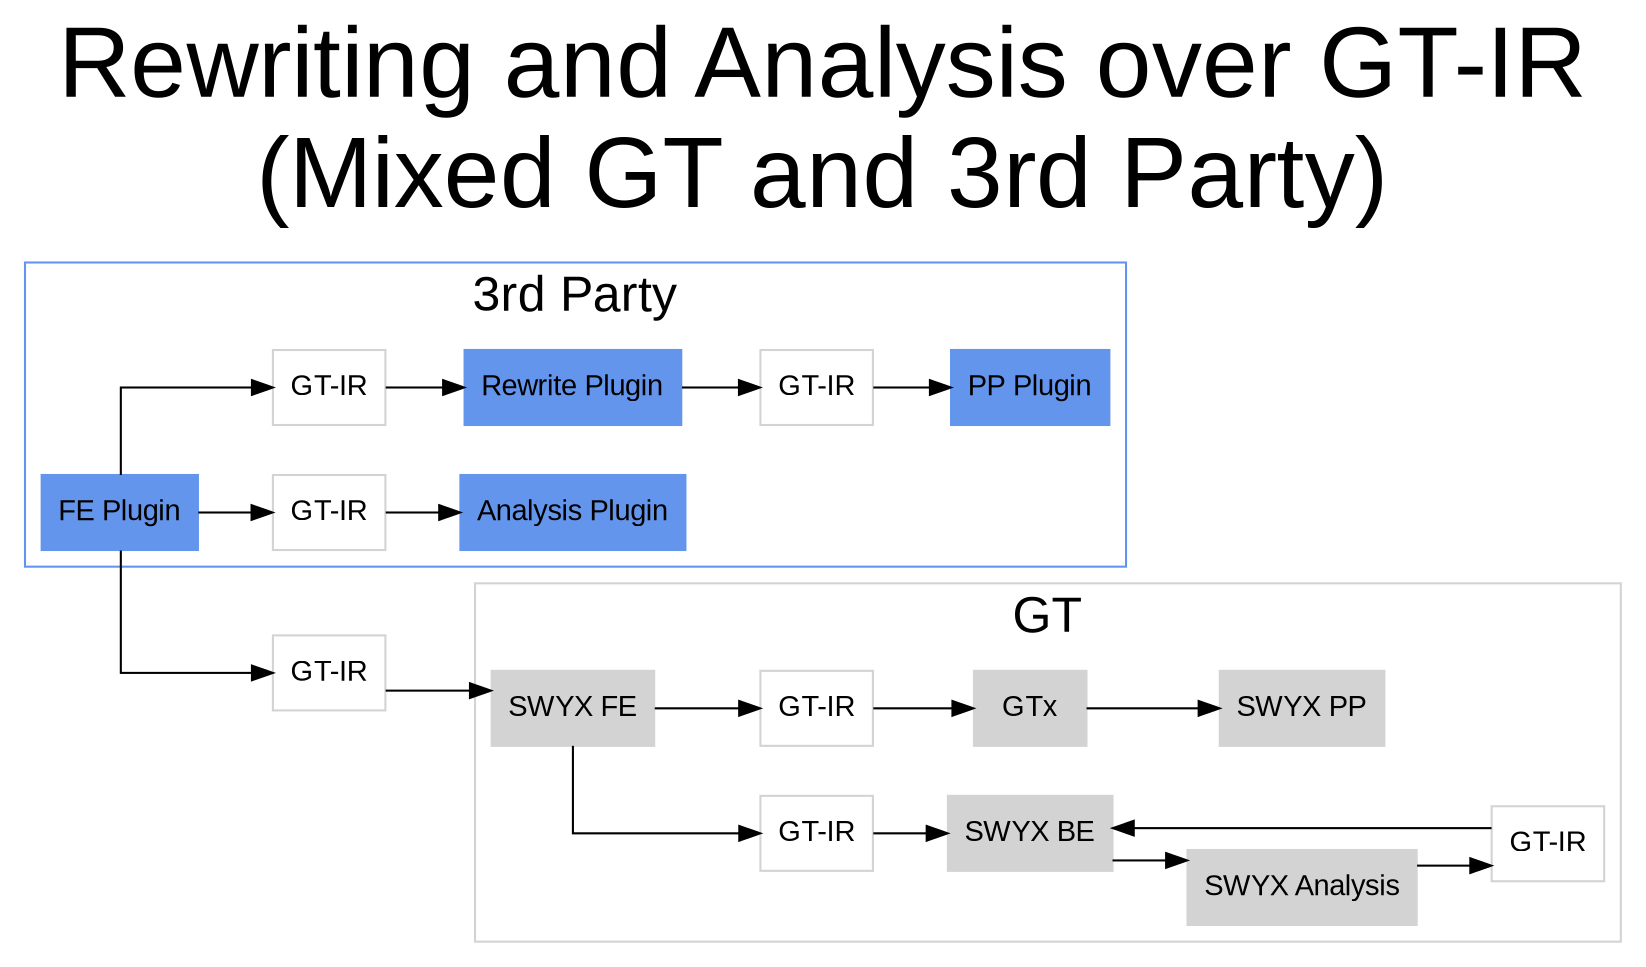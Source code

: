 digraph quadtree {
	// title
	labelloc="t";
	label="Rewriting and Analysis over GT-IR\n(Mixed GT and 3rd Party)";
	fontsize="48";
	rankdir="LR";
	graph [splines=ortho, nodesep=0.33];
	graph [fontname = "arial"];
 	node [fontname = "arial"];
 	edge [fontname = "arial"];

	subgraph cluster_gt
	{
		label="GT";
		fontsize="24";
		color=lightgrey;

		node [shape=box, style=filled, color=lightgrey]; "SWYX FE", "SWYX BE", "SWYX Analysis", GTx, "SWYX PP"
		node [shape=box, style=hollow, color=lightgrey]; gtir_swyxfe2swyxbe [label="GT-IR"]
		node [shape=box, style=hollow, color=lightgrey]; gtir_swyxfe2gtx [label="GT-IR"]
		node [shape=box, style=hollow, color=lightgrey]; gtir_swyxanalysis2swyxbe [label="GT-IR"]
	}

	node [shape=box, style=hollow, color=lightgrey]; gtir_feplugin2swyxfe [label="GT-IR"]

	subgraph cluster_thirdparty
	{
		label="3rd Party";
		fontsize="24";
		color=cornflowerblue;

		node [shape=box, style=filled, color=cornflowerblue]; "FE Plugin", "Analysis Plugin", "Rewrite Plugin", "PP Plugin"
		node [shape=box, style=hollow, color=lightgrey]; gtir_fe2analysis [label="GT-IR"]
		node [shape=box, style=hollow, color=lightgrey]; gtir_fe2rewrite [label="GT-IR"]
		node [shape=box, style=hollow, color=lightgrey]; gtir_rewrite2pp [label="GT-IR"]
	}

	"FE Plugin" -> gtir_feplugin2swyxfe;
	gtir_feplugin2swyxfe -> "SWYX FE";

	"SWYX FE" -> gtir_swyxfe2swyxbe;
	gtir_swyxfe2swyxbe -> "SWYX BE";

	"SWYX FE" -> gtir_swyxfe2gtx;
	gtir_swyxfe2gtx -> GTx;

	GTx -> "SWYX PP";
	"SWYX BE" -> "SWYX Analysis";

	"SWYX Analysis" -> gtir_swyxanalysis2swyxbe;
	gtir_swyxanalysis2swyxbe -> "SWYX BE";

	"FE Plugin" -> gtir_fe2analysis;
	gtir_fe2analysis -> "Analysis Plugin";

	"FE Plugin" -> gtir_fe2rewrite;
	gtir_fe2rewrite -> "Rewrite Plugin";

	"Rewrite Plugin" -> gtir_rewrite2pp;
	gtir_rewrite2pp -> "PP Plugin";
}
